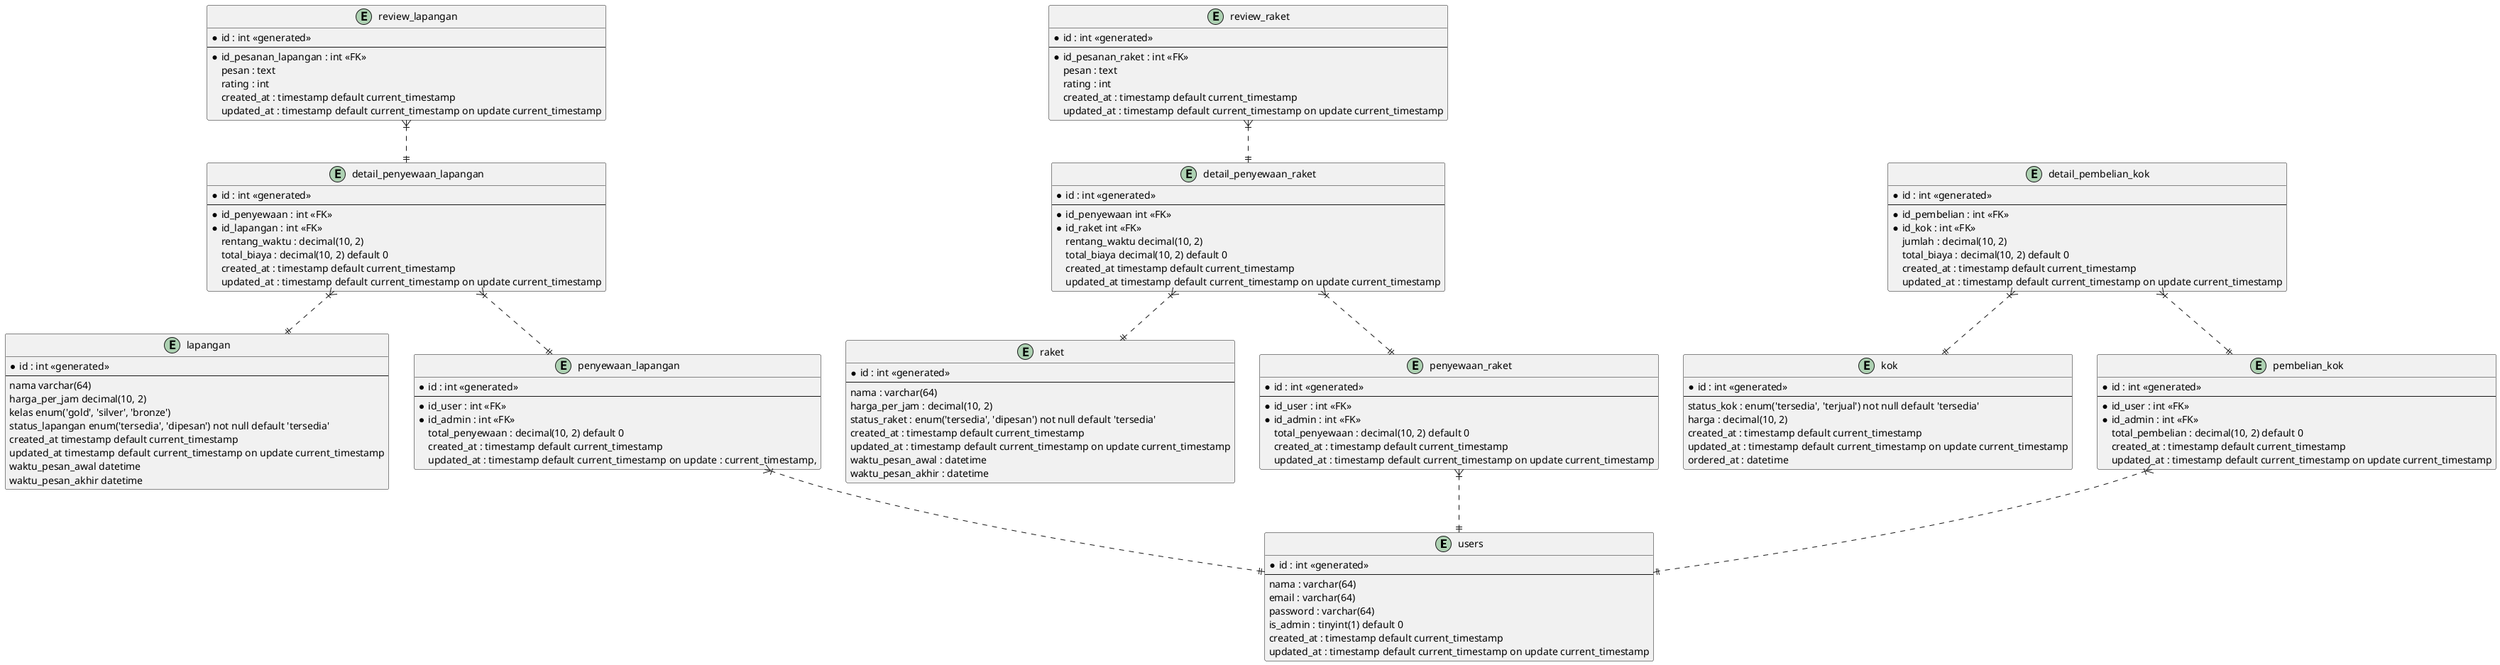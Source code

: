 @startuml bulutangkis

entity users{
  *id : int <<generated>>
  --
  nama : varchar(64)
  email : varchar(64)
  password : varchar(64)
  is_admin : tinyint(1) default 0
  created_at : timestamp default current_timestamp
  updated_at : timestamp default current_timestamp on update current_timestamp
}

entity lapangan{
  *id : int <<generated>>
  --
  nama varchar(64)
  harga_per_jam decimal(10, 2)
  kelas enum('gold', 'silver', 'bronze')
  status_lapangan enum('tersedia', 'dipesan') not null default 'tersedia'
  created_at timestamp default current_timestamp
  updated_at timestamp default current_timestamp on update current_timestamp
  waktu_pesan_awal datetime
  waktu_pesan_akhir datetime
}

entity raket{
  *id : int <<generated>>
  --
  nama : varchar(64)
  harga_per_jam : decimal(10, 2)
  status_raket : enum('tersedia', 'dipesan') not null default 'tersedia'
  created_at : timestamp default current_timestamp
  updated_at : timestamp default current_timestamp on update current_timestamp
  waktu_pesan_awal : datetime
  waktu_pesan_akhir : datetime
}

entity kok{
  *id : int <<generated>>
  --
  status_kok : enum('tersedia', 'terjual') not null default 'tersedia'
  harga : decimal(10, 2)
  created_at : timestamp default current_timestamp
  updated_at : timestamp default current_timestamp on update current_timestamp
  ordered_at : datetime
}

entity penyewaan_lapangan{
  *id : int <<generated>>
  --
  *id_user : int <<FK>>
  *id_admin : int <<FK>>
  total_penyewaan : decimal(10, 2) default 0
  created_at : timestamp default current_timestamp
  updated_at : timestamp default current_timestamp on update : current_timestamp,
}



entity detail_penyewaan_lapangan{
  *id : int <<generated>>
  --
  *id_penyewaan : int <<FK>>
  *id_lapangan : int <<FK>>
  rentang_waktu : decimal(10, 2)
  total_biaya : decimal(10, 2) default 0
  created_at : timestamp default current_timestamp
  updated_at : timestamp default current_timestamp on update current_timestamp
}

entity penyewaan_raket{
  *id : int <<generated>>
  --
  *id_user : int <<FK>>
  *id_admin : int <<FK>>
  total_penyewaan : decimal(10, 2) default 0
  created_at : timestamp default current_timestamp
  updated_at : timestamp default current_timestamp on update current_timestamp
}

entity detail_penyewaan_raket{
  *id : int <<generated>>
  --
  *id_penyewaan int <<FK>>
  *id_raket int <<FK>>
  rentang_waktu decimal(10, 2)
  total_biaya decimal(10, 2) default 0
  created_at timestamp default current_timestamp
  updated_at timestamp default current_timestamp on update current_timestamp
}



entity pembelian_kok{
  *id : int <<generated>>
  --
  *id_user : int <<FK>>
  *id_admin : int <<FK>>
  total_pembelian : decimal(10, 2) default 0
  created_at : timestamp default current_timestamp
  updated_at : timestamp default current_timestamp on update current_timestamp
}

entity detail_pembelian_kok{
  *id : int <<generated>>
  --
  *id_pembelian : int <<FK>>
  *id_kok : int <<FK>>
  jumlah : decimal(10, 2)
  total_biaya : decimal(10, 2) default 0
  created_at : timestamp default current_timestamp
  updated_at : timestamp default current_timestamp on update current_timestamp
}

entity review_lapangan{
  *id : int <<generated>>
  --
  *id_pesanan_lapangan : int <<FK>>
  pesan : text
  rating : int
  created_at : timestamp default current_timestamp
  updated_at : timestamp default current_timestamp on update current_timestamp
}

entity review_raket{
  *id : int <<generated>>
  --
  *id_pesanan_raket : int <<FK>>
  pesan : text 
  rating : int 
  created_at : timestamp default current_timestamp
  updated_at : timestamp default current_timestamp on update current_timestamp
}

' relationship
penyewaan_lapangan }|..|| users
detail_penyewaan_lapangan }|..|| penyewaan_lapangan
detail_penyewaan_lapangan }|..|| lapangan
penyewaan_raket }|..|| users
detail_penyewaan_raket }|..|| penyewaan_raket
detail_penyewaan_raket }|..|| raket
pembelian_kok }|..|| users
detail_pembelian_kok }|..|| pembelian_kok
detail_pembelian_kok }|..|| kok
review_lapangan }|..|| detail_penyewaan_lapangan
review_raket }|..|| detail_penyewaan_raket

@enduml
